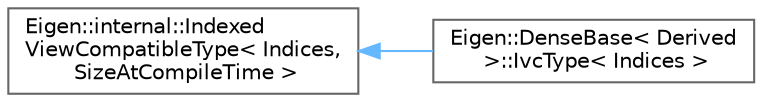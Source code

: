 digraph "Graphical Class Hierarchy"
{
 // LATEX_PDF_SIZE
  bgcolor="transparent";
  edge [fontname=Helvetica,fontsize=10,labelfontname=Helvetica,labelfontsize=10];
  node [fontname=Helvetica,fontsize=10,shape=box,height=0.2,width=0.4];
  rankdir="LR";
  Node0 [id="Node000000",label="Eigen::internal::Indexed\lViewCompatibleType\< Indices,\l SizeAtCompileTime \>",height=0.2,width=0.4,color="grey40", fillcolor="white", style="filled",URL="$structEigen_1_1internal_1_1IndexedViewCompatibleType.html",tooltip=" "];
  Node0 -> Node1 [id="edge883_Node000000_Node000001",dir="back",color="steelblue1",style="solid",tooltip=" "];
  Node1 [id="Node000001",label="Eigen::DenseBase\< Derived\l \>::IvcType\< Indices \>",height=0.2,width=0.4,color="grey40", fillcolor="white", style="filled",URL="$structEigen_1_1DenseBase_1_1IvcType.html",tooltip=" "];
}
